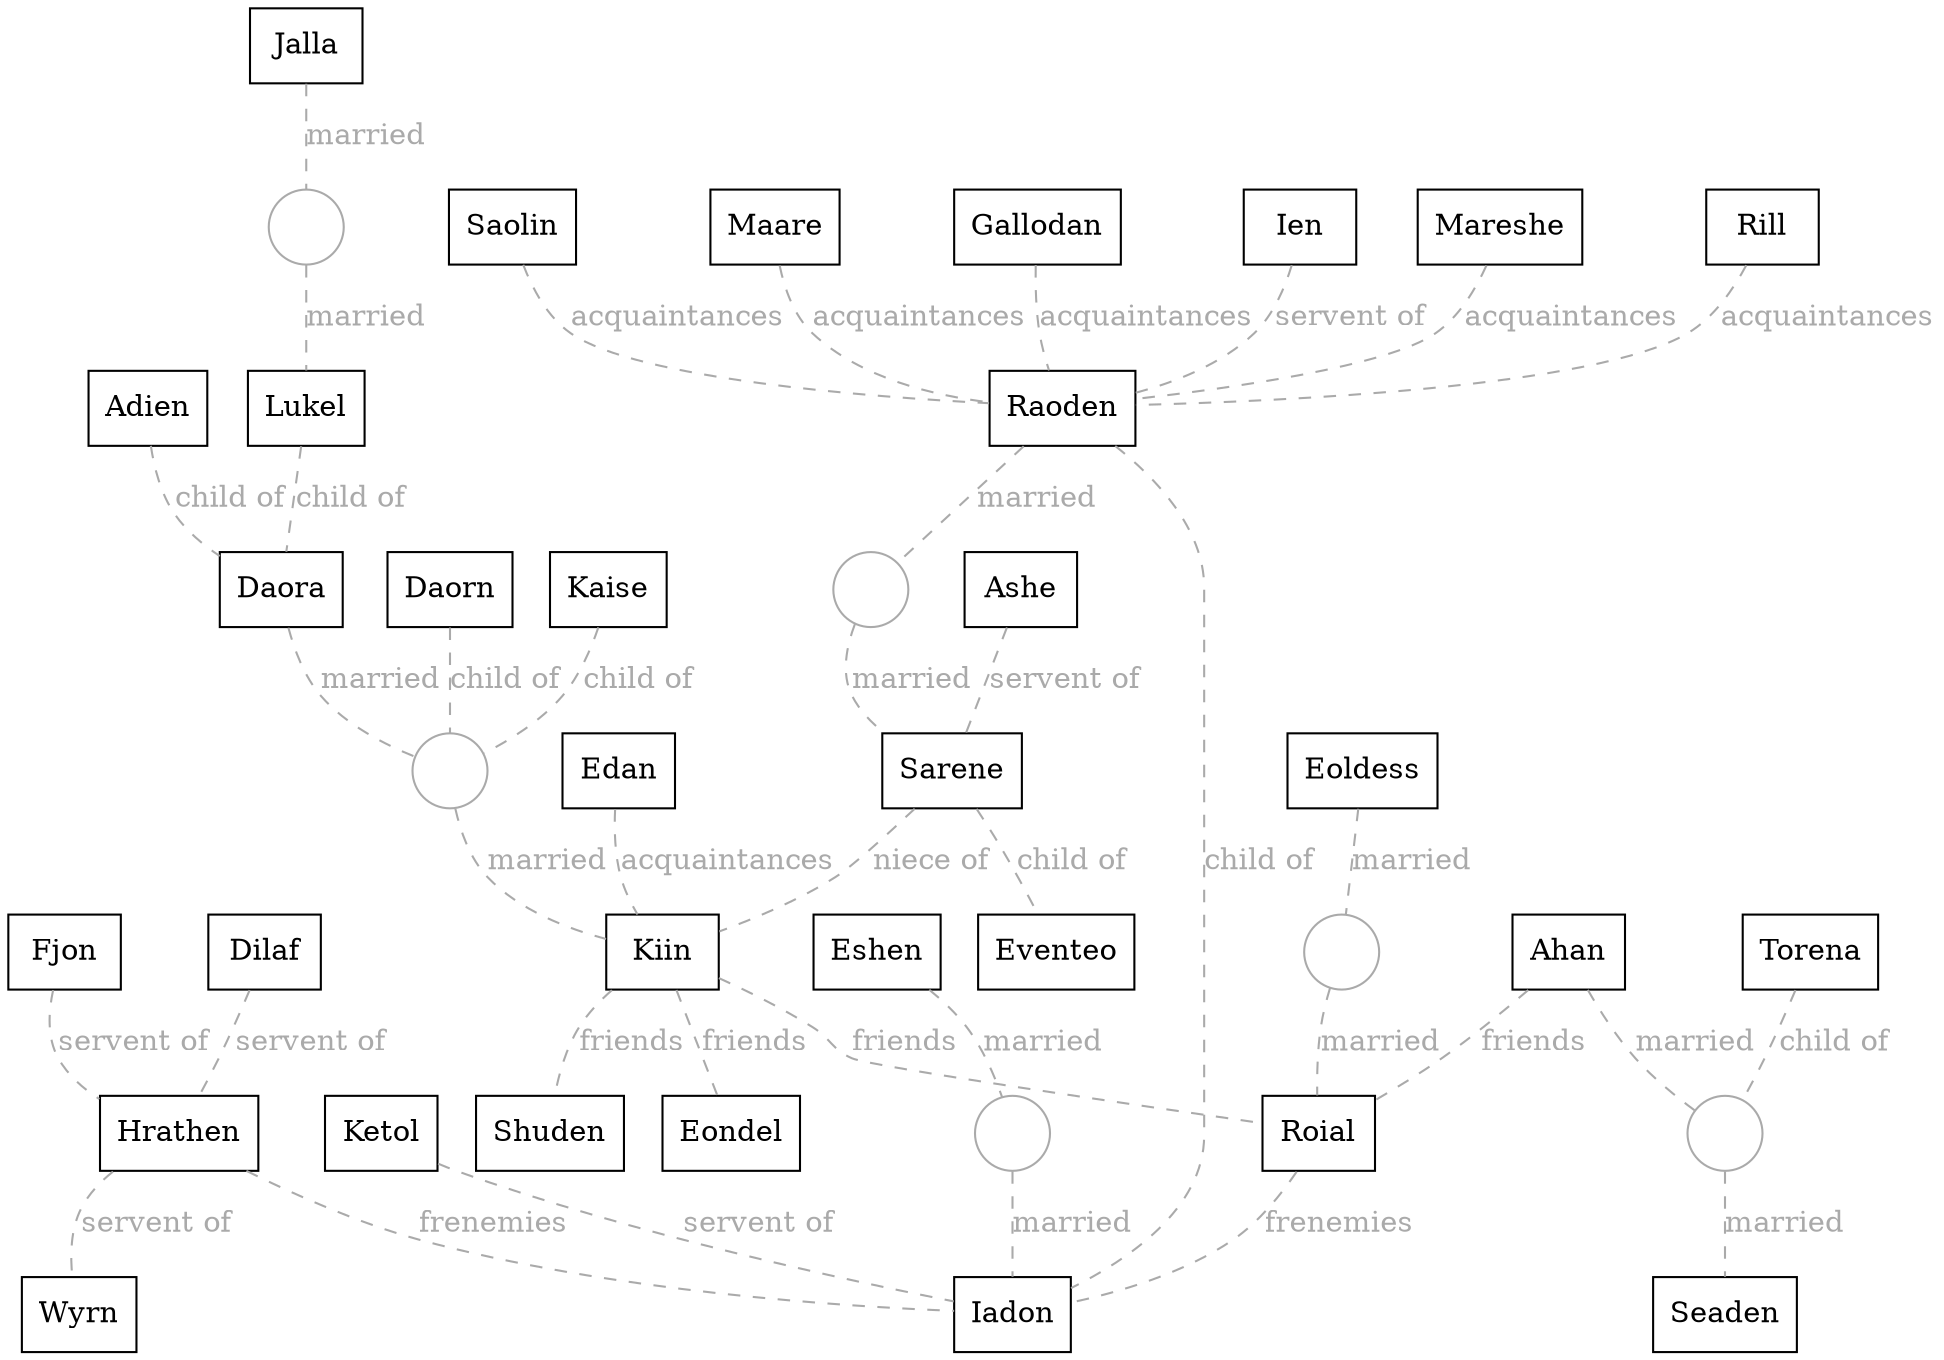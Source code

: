 digraph {
  // Global properties
  edge [dir=none, color="#AAAAAA", arrowhead="none"]
  compound=true

  // Characters
  subgraph Males {
    node [color="black", fillcolor="lightblue", shape="box"]
    Adien
    Ahan
    Ashe
    Daorn
    Dilaf
    Edan
    Eondel
    Eventeo
    Fjon
    Gallodan
    Hrathen
    Iadon
    Ien
    Ketol
    Kiin
    Lukel
    Mareshe
    Raoden
    Rill
    Roial
    Saolin
    Shuden
    Wyrn
  }
  subgraph Females {
    node [color="black", fillcolor="pink", shape="box"]
    Daora
    Eoldess
    Eshen
    Jalla
    Kaise
    Maare
    Sarene
    Seaden
    Torena
  }

  // Married
  edge [label="married", dir=none, color="#AAAAAA", arrowhead="none", style="dashed", fontcolor="#AAAAAA"]
  node [color="#AAAAAA", fillcolor="transparent" shape="circle" label=""]
  Eshen -> mar_Eshen_Iadon -> Iadon
  Raoden -> mar_Raoden_Sarene -> Sarene
  Daora -> mar_Daora_Kiin -> Kiin
  Jalla -> mar_Jalla_Lukel -> Lukel
  Eoldess -> mar_Eoldess_Roial -> Roial
  Ahan -> mar_Ahan_Seaden -> Seaden

  // Lovers
  edge [label="lovers", dir=none, color="#AAAAAA", arrowhead="none", style="dashed", fontcolor="#AAAAAA"]
  node [color="#AAAAAA", fillcolor="transparent" shape="circle" label=""]

  // Cousins
  edge [label="cousins", dir=none, color="#AAAAAA", arrowhead="none", fontcolor="#AAAAAA"]

  // Friends
  edge [label="friends", dir=none, color="#AAAAAA", arrowhead="none", fontcolor="#AAAAAA"]
  Kiin -> Roial
  Kiin -> Eondel
  Kiin -> Shuden
  Ahan -> Roial

  // Frenemies
  edge [label="frenemies", dir=none, color="#AAAAAA", arrowhead="none", fontcolor="#AAAAAA"]
  Roial -> Iadon
  Hrathen -> Iadon

  // Acquaintances
  edge [label="acquaintances", dir=none, color="#AAAAAA", arrowhead="none", fontcolor="#AAAAAA"]
  Gallodan -> Raoden
  Mareshe -> Raoden
  Rill -> Raoden
  Saolin -> Raoden
  Maare -> Raoden
  Edan -> Kiin

  // Child Of
  edge [label="child of", dir=forward, color="#AAAAAA", arrowhead="none", fontcolor="#AAAAAA"]
  Sarene -> Eventeo
  Raoden -> Iadon
  Kaise -> mar_Daora_Kiin
  Daorn -> mar_Daora_Kiin
  Lukel -> Daora
  Adien -> Daora
  Torena -> mar_Ahan_Seaden

  // Foster Child Of
  edge [label="foster child of", dir=forward, color="#AAAAAA", arrowhead="none", fontcolor="#AAAAAA"]

  // Lieutenant Of
  edge [label="lieutenant of", dir=forward, color="#AAAAAA", arrowhead="none", fontcolor="#AAAAAA"]

  // Servent Of
  edge [label="servent of", dir=forward, color="#AAAAAA", arrowhead="none", fontcolor="#AAAAAA"]
  Ketol -> Iadon
  Ashe -> Sarene
  Dilaf -> Hrathen
  Fjon -> Hrathen
  Hrathen -> Wyrn
  Ien -> Raoden

  // Nephew Of
  edge [label="nephew of", dir=forward, color="#AAAAAA", arrowhead="none", fontcolor="#AAAAAA"]

  // Niece Of
  edge [label="niece of", dir=forward, color="#AAAAAA", arrowhead="none", fontcolor="#AAAAAA"]
  Sarene -> Kiin
}
